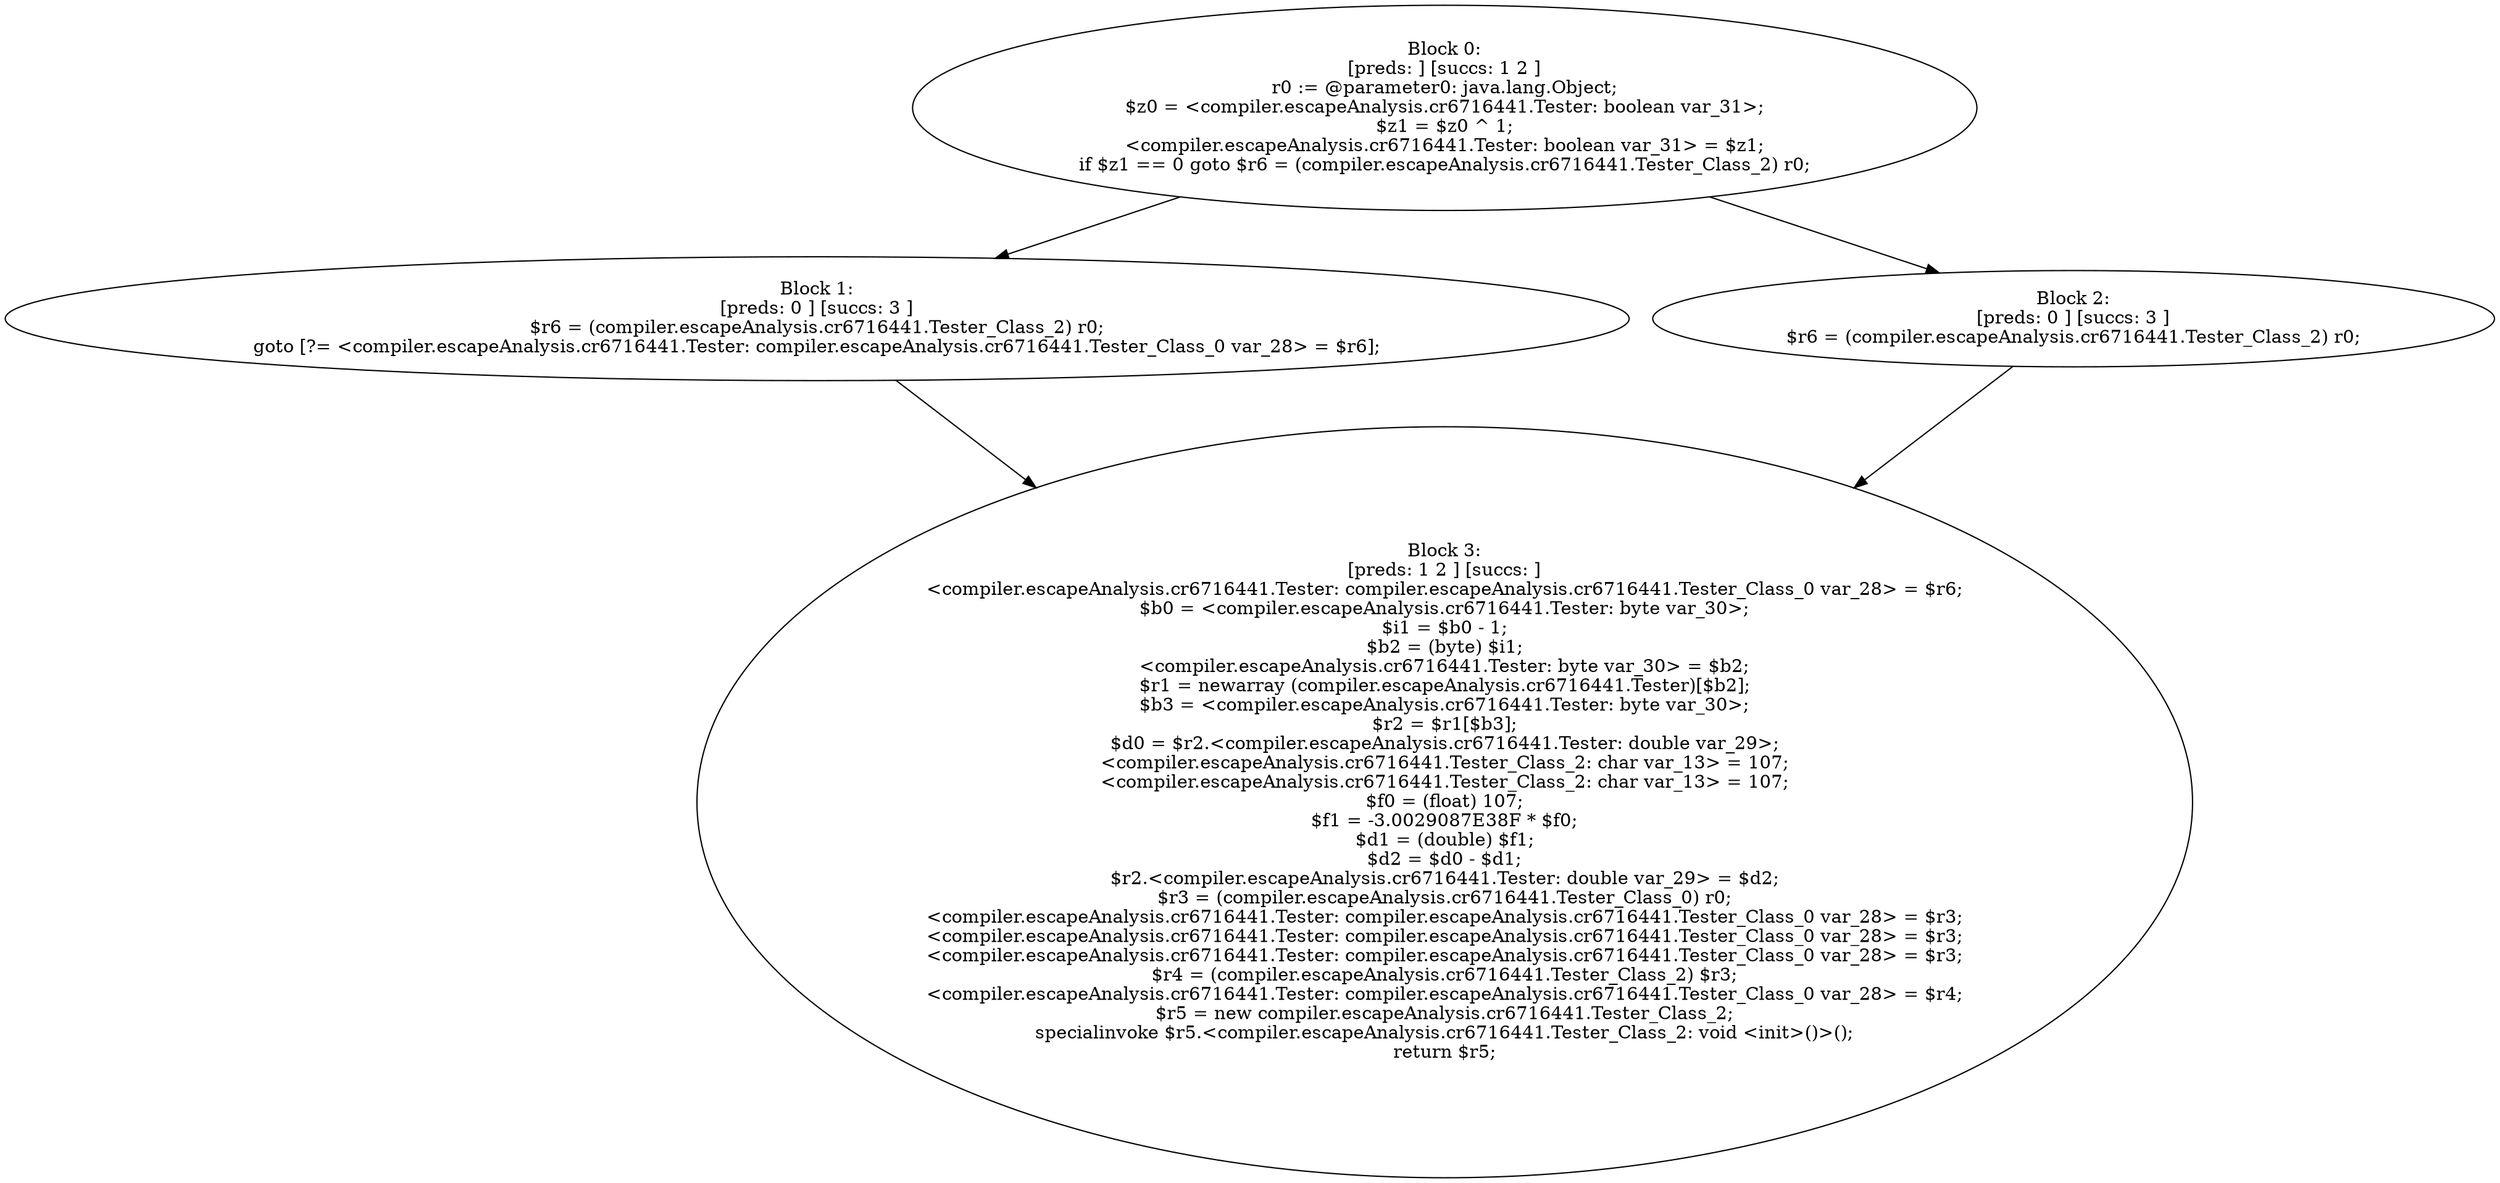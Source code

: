 digraph "unitGraph" {
    "Block 0:
[preds: ] [succs: 1 2 ]
r0 := @parameter0: java.lang.Object;
$z0 = <compiler.escapeAnalysis.cr6716441.Tester: boolean var_31>;
$z1 = $z0 ^ 1;
<compiler.escapeAnalysis.cr6716441.Tester: boolean var_31> = $z1;
if $z1 == 0 goto $r6 = (compiler.escapeAnalysis.cr6716441.Tester_Class_2) r0;
"
    "Block 1:
[preds: 0 ] [succs: 3 ]
$r6 = (compiler.escapeAnalysis.cr6716441.Tester_Class_2) r0;
goto [?= <compiler.escapeAnalysis.cr6716441.Tester: compiler.escapeAnalysis.cr6716441.Tester_Class_0 var_28> = $r6];
"
    "Block 2:
[preds: 0 ] [succs: 3 ]
$r6 = (compiler.escapeAnalysis.cr6716441.Tester_Class_2) r0;
"
    "Block 3:
[preds: 1 2 ] [succs: ]
<compiler.escapeAnalysis.cr6716441.Tester: compiler.escapeAnalysis.cr6716441.Tester_Class_0 var_28> = $r6;
$b0 = <compiler.escapeAnalysis.cr6716441.Tester: byte var_30>;
$i1 = $b0 - 1;
$b2 = (byte) $i1;
<compiler.escapeAnalysis.cr6716441.Tester: byte var_30> = $b2;
$r1 = newarray (compiler.escapeAnalysis.cr6716441.Tester)[$b2];
$b3 = <compiler.escapeAnalysis.cr6716441.Tester: byte var_30>;
$r2 = $r1[$b3];
$d0 = $r2.<compiler.escapeAnalysis.cr6716441.Tester: double var_29>;
<compiler.escapeAnalysis.cr6716441.Tester_Class_2: char var_13> = 107;
<compiler.escapeAnalysis.cr6716441.Tester_Class_2: char var_13> = 107;
$f0 = (float) 107;
$f1 = -3.0029087E38F * $f0;
$d1 = (double) $f1;
$d2 = $d0 - $d1;
$r2.<compiler.escapeAnalysis.cr6716441.Tester: double var_29> = $d2;
$r3 = (compiler.escapeAnalysis.cr6716441.Tester_Class_0) r0;
<compiler.escapeAnalysis.cr6716441.Tester: compiler.escapeAnalysis.cr6716441.Tester_Class_0 var_28> = $r3;
<compiler.escapeAnalysis.cr6716441.Tester: compiler.escapeAnalysis.cr6716441.Tester_Class_0 var_28> = $r3;
<compiler.escapeAnalysis.cr6716441.Tester: compiler.escapeAnalysis.cr6716441.Tester_Class_0 var_28> = $r3;
$r4 = (compiler.escapeAnalysis.cr6716441.Tester_Class_2) $r3;
<compiler.escapeAnalysis.cr6716441.Tester: compiler.escapeAnalysis.cr6716441.Tester_Class_0 var_28> = $r4;
$r5 = new compiler.escapeAnalysis.cr6716441.Tester_Class_2;
specialinvoke $r5.<compiler.escapeAnalysis.cr6716441.Tester_Class_2: void <init>()>();
return $r5;
"
    "Block 0:
[preds: ] [succs: 1 2 ]
r0 := @parameter0: java.lang.Object;
$z0 = <compiler.escapeAnalysis.cr6716441.Tester: boolean var_31>;
$z1 = $z0 ^ 1;
<compiler.escapeAnalysis.cr6716441.Tester: boolean var_31> = $z1;
if $z1 == 0 goto $r6 = (compiler.escapeAnalysis.cr6716441.Tester_Class_2) r0;
"->"Block 1:
[preds: 0 ] [succs: 3 ]
$r6 = (compiler.escapeAnalysis.cr6716441.Tester_Class_2) r0;
goto [?= <compiler.escapeAnalysis.cr6716441.Tester: compiler.escapeAnalysis.cr6716441.Tester_Class_0 var_28> = $r6];
";
    "Block 0:
[preds: ] [succs: 1 2 ]
r0 := @parameter0: java.lang.Object;
$z0 = <compiler.escapeAnalysis.cr6716441.Tester: boolean var_31>;
$z1 = $z0 ^ 1;
<compiler.escapeAnalysis.cr6716441.Tester: boolean var_31> = $z1;
if $z1 == 0 goto $r6 = (compiler.escapeAnalysis.cr6716441.Tester_Class_2) r0;
"->"Block 2:
[preds: 0 ] [succs: 3 ]
$r6 = (compiler.escapeAnalysis.cr6716441.Tester_Class_2) r0;
";
    "Block 1:
[preds: 0 ] [succs: 3 ]
$r6 = (compiler.escapeAnalysis.cr6716441.Tester_Class_2) r0;
goto [?= <compiler.escapeAnalysis.cr6716441.Tester: compiler.escapeAnalysis.cr6716441.Tester_Class_0 var_28> = $r6];
"->"Block 3:
[preds: 1 2 ] [succs: ]
<compiler.escapeAnalysis.cr6716441.Tester: compiler.escapeAnalysis.cr6716441.Tester_Class_0 var_28> = $r6;
$b0 = <compiler.escapeAnalysis.cr6716441.Tester: byte var_30>;
$i1 = $b0 - 1;
$b2 = (byte) $i1;
<compiler.escapeAnalysis.cr6716441.Tester: byte var_30> = $b2;
$r1 = newarray (compiler.escapeAnalysis.cr6716441.Tester)[$b2];
$b3 = <compiler.escapeAnalysis.cr6716441.Tester: byte var_30>;
$r2 = $r1[$b3];
$d0 = $r2.<compiler.escapeAnalysis.cr6716441.Tester: double var_29>;
<compiler.escapeAnalysis.cr6716441.Tester_Class_2: char var_13> = 107;
<compiler.escapeAnalysis.cr6716441.Tester_Class_2: char var_13> = 107;
$f0 = (float) 107;
$f1 = -3.0029087E38F * $f0;
$d1 = (double) $f1;
$d2 = $d0 - $d1;
$r2.<compiler.escapeAnalysis.cr6716441.Tester: double var_29> = $d2;
$r3 = (compiler.escapeAnalysis.cr6716441.Tester_Class_0) r0;
<compiler.escapeAnalysis.cr6716441.Tester: compiler.escapeAnalysis.cr6716441.Tester_Class_0 var_28> = $r3;
<compiler.escapeAnalysis.cr6716441.Tester: compiler.escapeAnalysis.cr6716441.Tester_Class_0 var_28> = $r3;
<compiler.escapeAnalysis.cr6716441.Tester: compiler.escapeAnalysis.cr6716441.Tester_Class_0 var_28> = $r3;
$r4 = (compiler.escapeAnalysis.cr6716441.Tester_Class_2) $r3;
<compiler.escapeAnalysis.cr6716441.Tester: compiler.escapeAnalysis.cr6716441.Tester_Class_0 var_28> = $r4;
$r5 = new compiler.escapeAnalysis.cr6716441.Tester_Class_2;
specialinvoke $r5.<compiler.escapeAnalysis.cr6716441.Tester_Class_2: void <init>()>();
return $r5;
";
    "Block 2:
[preds: 0 ] [succs: 3 ]
$r6 = (compiler.escapeAnalysis.cr6716441.Tester_Class_2) r0;
"->"Block 3:
[preds: 1 2 ] [succs: ]
<compiler.escapeAnalysis.cr6716441.Tester: compiler.escapeAnalysis.cr6716441.Tester_Class_0 var_28> = $r6;
$b0 = <compiler.escapeAnalysis.cr6716441.Tester: byte var_30>;
$i1 = $b0 - 1;
$b2 = (byte) $i1;
<compiler.escapeAnalysis.cr6716441.Tester: byte var_30> = $b2;
$r1 = newarray (compiler.escapeAnalysis.cr6716441.Tester)[$b2];
$b3 = <compiler.escapeAnalysis.cr6716441.Tester: byte var_30>;
$r2 = $r1[$b3];
$d0 = $r2.<compiler.escapeAnalysis.cr6716441.Tester: double var_29>;
<compiler.escapeAnalysis.cr6716441.Tester_Class_2: char var_13> = 107;
<compiler.escapeAnalysis.cr6716441.Tester_Class_2: char var_13> = 107;
$f0 = (float) 107;
$f1 = -3.0029087E38F * $f0;
$d1 = (double) $f1;
$d2 = $d0 - $d1;
$r2.<compiler.escapeAnalysis.cr6716441.Tester: double var_29> = $d2;
$r3 = (compiler.escapeAnalysis.cr6716441.Tester_Class_0) r0;
<compiler.escapeAnalysis.cr6716441.Tester: compiler.escapeAnalysis.cr6716441.Tester_Class_0 var_28> = $r3;
<compiler.escapeAnalysis.cr6716441.Tester: compiler.escapeAnalysis.cr6716441.Tester_Class_0 var_28> = $r3;
<compiler.escapeAnalysis.cr6716441.Tester: compiler.escapeAnalysis.cr6716441.Tester_Class_0 var_28> = $r3;
$r4 = (compiler.escapeAnalysis.cr6716441.Tester_Class_2) $r3;
<compiler.escapeAnalysis.cr6716441.Tester: compiler.escapeAnalysis.cr6716441.Tester_Class_0 var_28> = $r4;
$r5 = new compiler.escapeAnalysis.cr6716441.Tester_Class_2;
specialinvoke $r5.<compiler.escapeAnalysis.cr6716441.Tester_Class_2: void <init>()>();
return $r5;
";
}
